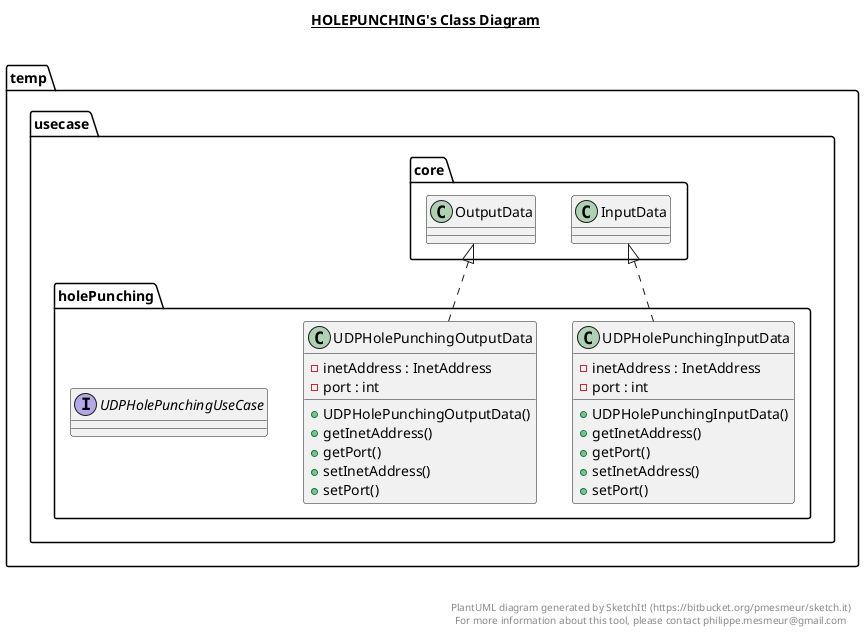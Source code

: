 @startuml

title __HOLEPUNCHING's Class Diagram__\n

  namespace temp {
    namespace usecase.holePunching {
      class temp.usecase.holePunching.UDPHolePunchingInputData {
          - inetAddress : InetAddress
          - port : int
          + UDPHolePunchingInputData()
          + getInetAddress()
          + getPort()
          + setInetAddress()
          + setPort()
      }
    }
  }
  

  namespace temp {
    namespace usecase.holePunching {
      class temp.usecase.holePunching.UDPHolePunchingOutputData {
          - inetAddress : InetAddress
          - port : int
          + UDPHolePunchingOutputData()
          + getInetAddress()
          + getPort()
          + setInetAddress()
          + setPort()
      }
    }
  }
  

  namespace temp {
    namespace usecase.holePunching {
      interface temp.usecase.holePunching.UDPHolePunchingUseCase {
      }
    }
  }
  

  temp.usecase.holePunching.UDPHolePunchingInputData .up.|> temp.usecase.core.InputData
  temp.usecase.holePunching.UDPHolePunchingOutputData .up.|> temp.usecase.core.OutputData


right footer


PlantUML diagram generated by SketchIt! (https://bitbucket.org/pmesmeur/sketch.it)
For more information about this tool, please contact philippe.mesmeur@gmail.com
endfooter

@enduml
